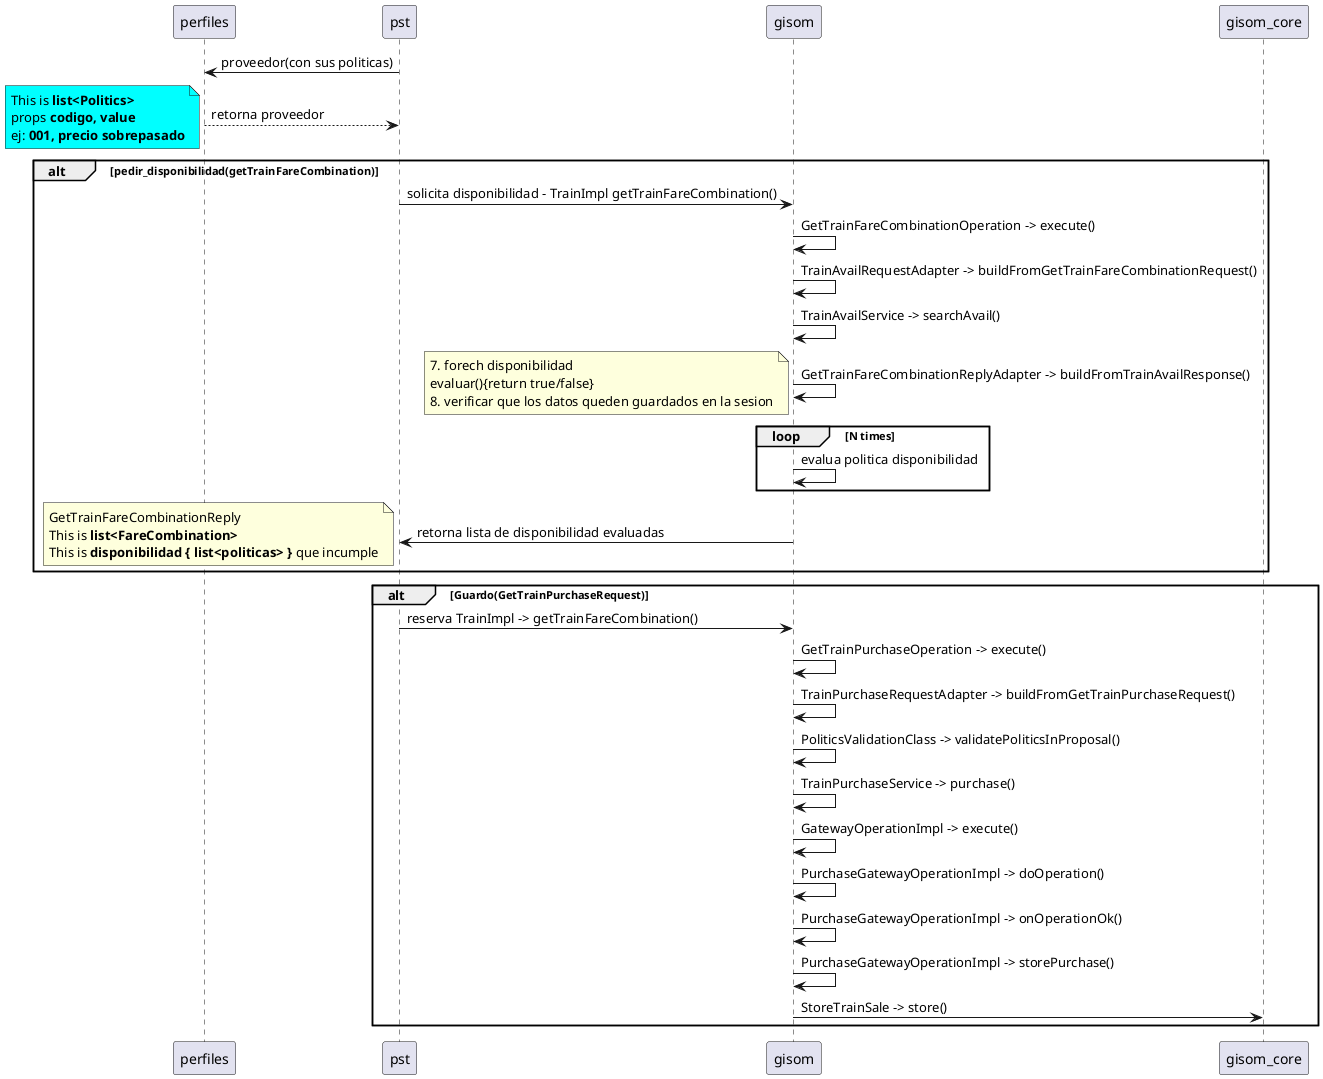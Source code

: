 
@startuml evaluacion_politicas
participant perfiles
participant pst
participant gisom
participant gisom_core
pst -> perfiles: proveedor(con sus politicas)
perfiles --> pst: retorna proveedor
note left #aqua
This is **list<Politics>**
props **codigo, value**
ej: **001, precio sobrepasado**
end note
alt pedir_disponibilidad(getTrainFareCombination)
pst -> gisom:solicita disponibilidad - TrainImpl getTrainFareCombination()
gisom -> gisom:GetTrainFareCombinationOperation -> execute()
gisom -> gisom:TrainAvailRequestAdapter -> buildFromGetTrainFareCombinationRequest()
gisom -> gisom:TrainAvailService -> searchAvail()
gisom -> gisom:GetTrainFareCombinationReplyAdapter -> buildFromTrainAvailResponse()
note left
    7. forech disponibilidad
    evaluar(){return true/false}
    8. verificar que los datos queden guardados en la sesion
end note
loop N times
    gisom -> gisom: evalua politica disponibilidad
end
gisom ->pst: retorna lista de disponibilidad evaluadas
note left
    GetTrainFareCombinationReply
    This is **list<FareCombination>**
    This is **disponibilidad { list<politicas> }** que incumple
    end note
end
alt Guardo(GetTrainPurchaseRequest)
    pst -> gisom:reserva TrainImpl -> getTrainFareCombination()
    gisom -> gisom:GetTrainPurchaseOperation -> execute()
    gisom -> gisom:TrainPurchaseRequestAdapter -> buildFromGetTrainPurchaseRequest()
    gisom -> gisom:PoliticsValidationClass -> validatePoliticsInProposal()
    gisom -> gisom:TrainPurchaseService -> purchase()
    gisom -> gisom:GatewayOperationImpl -> execute()
    gisom -> gisom:PurchaseGatewayOperationImpl -> doOperation()
    gisom -> gisom:PurchaseGatewayOperationImpl -> onOperationOk()
    gisom -> gisom:PurchaseGatewayOperationImpl -> storePurchase()
    gisom -> gisom_core:StoreTrainSale -> store()
end
@enduml